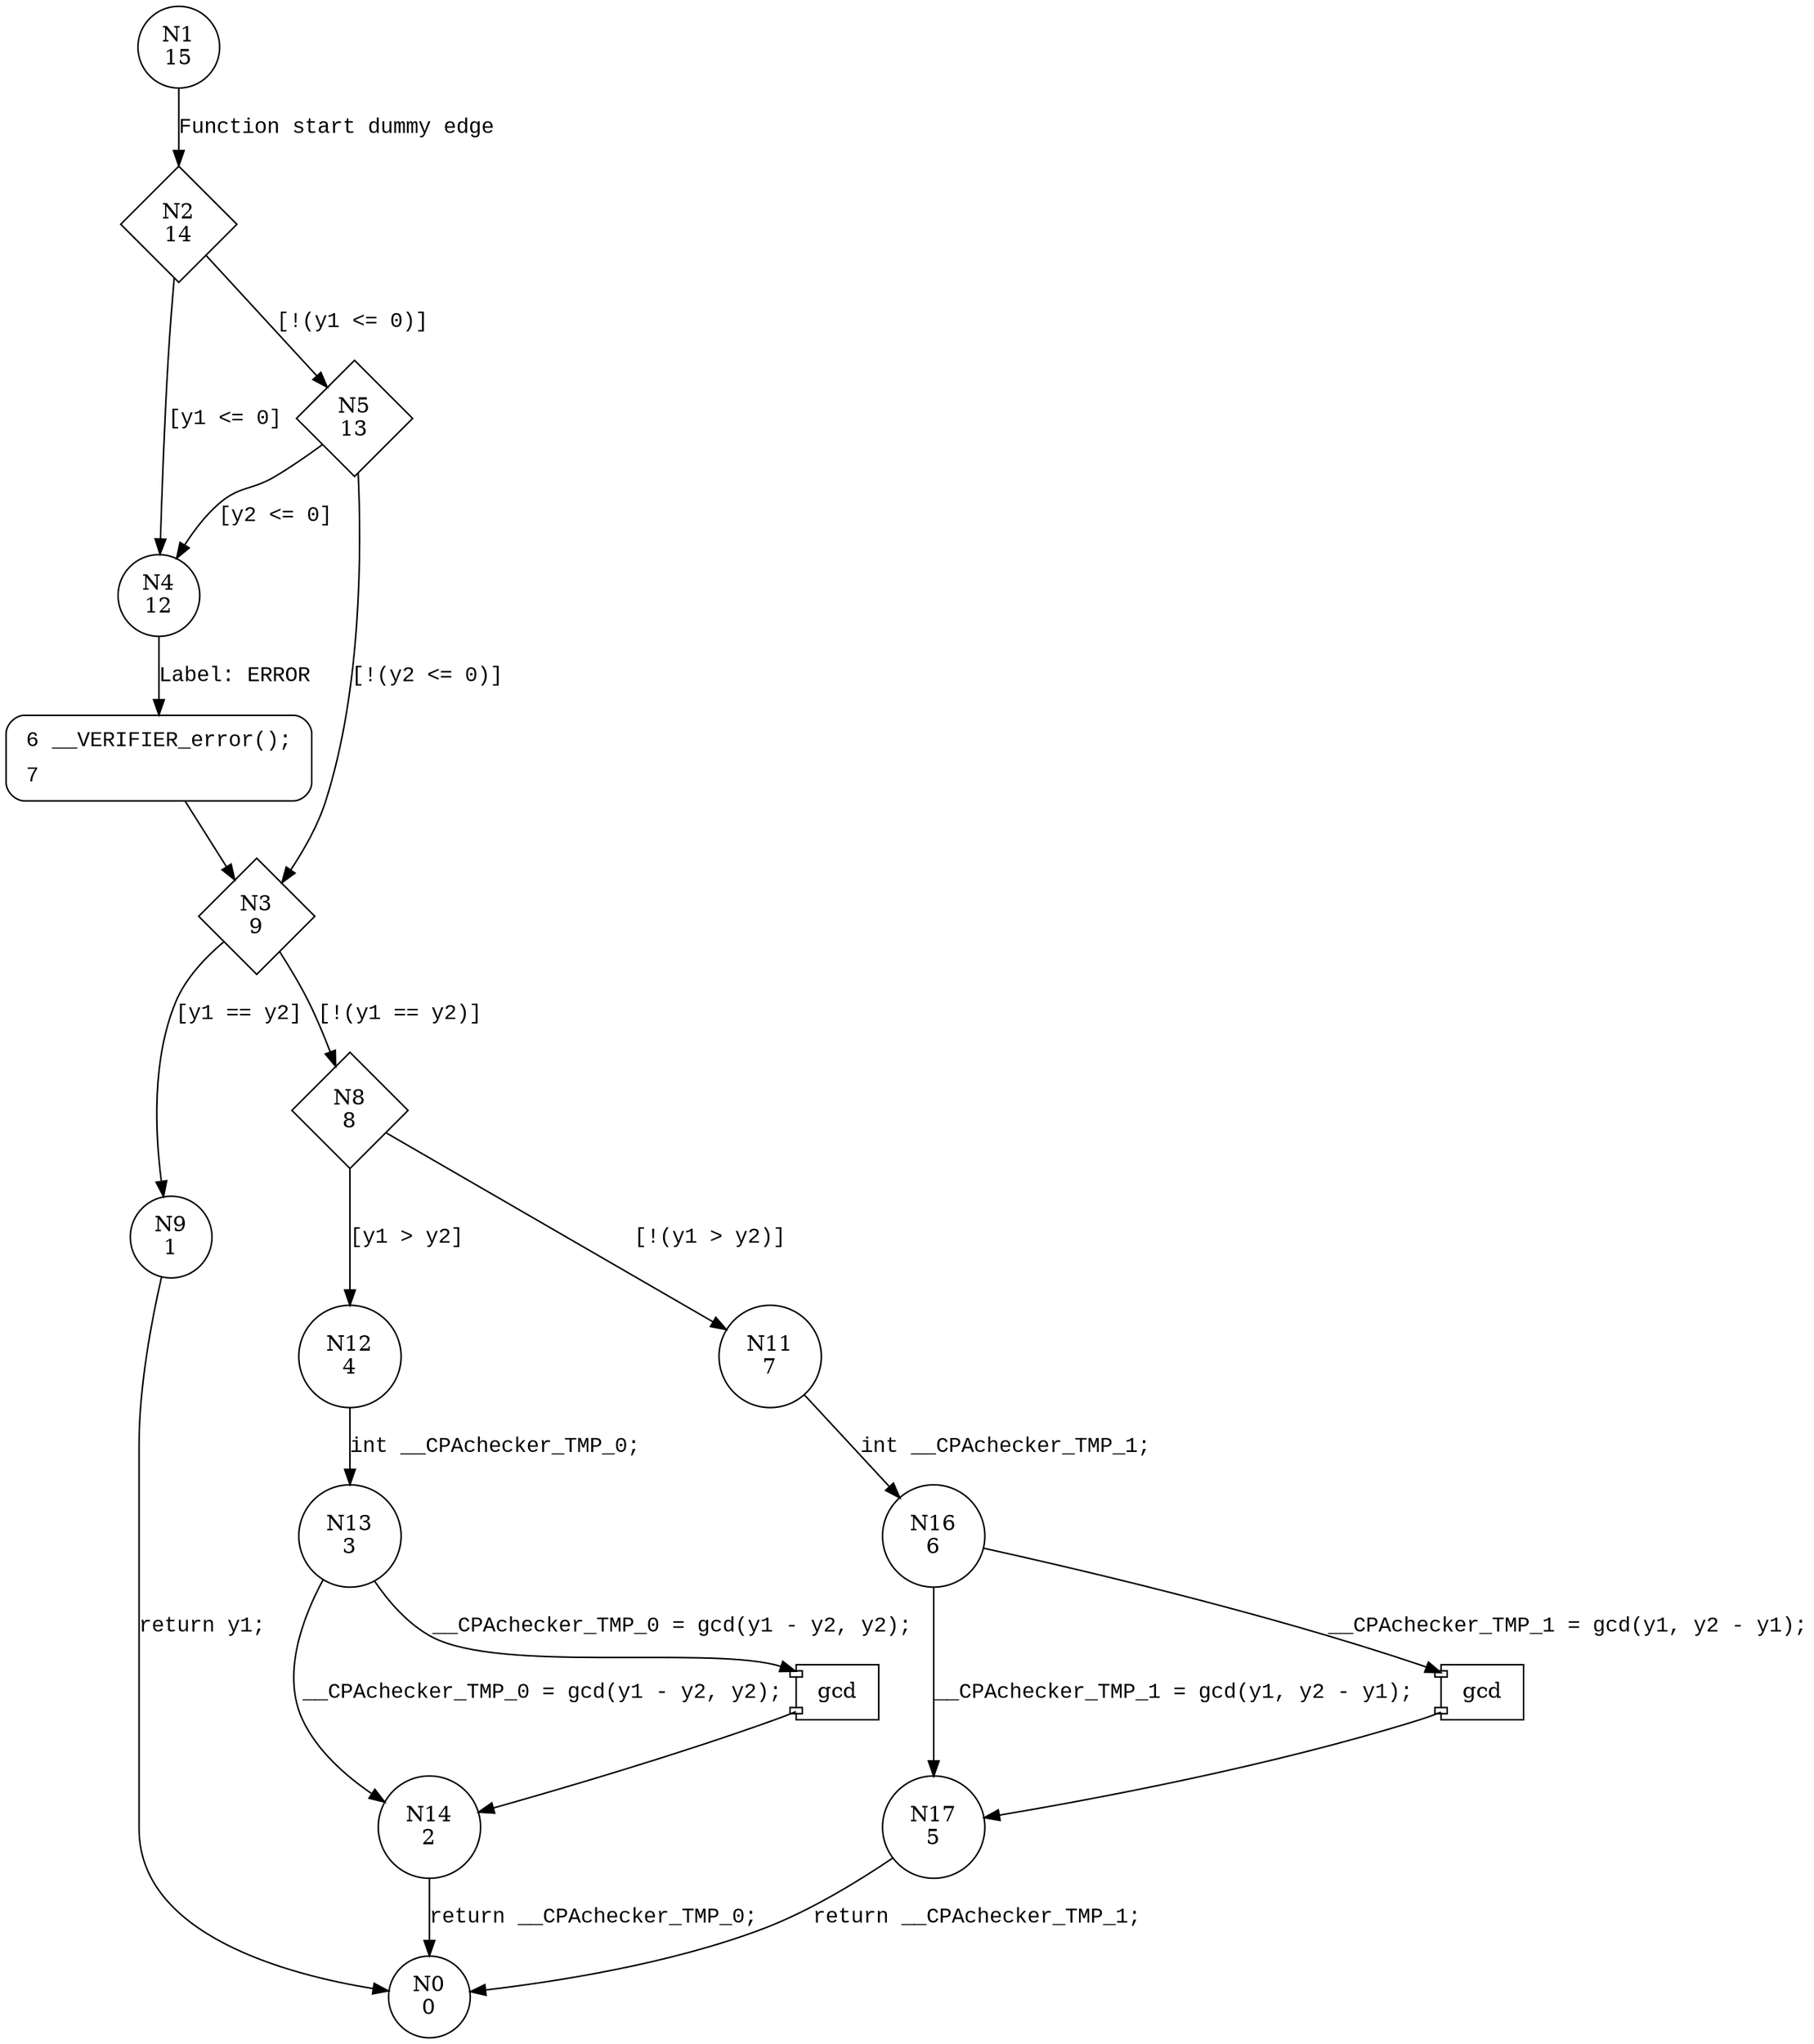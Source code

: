 digraph gcd {
1 [shape="circle" label="N1\n15"]
2 [shape="diamond" label="N2\n14"]
4 [shape="circle" label="N4\n12"]
5 [shape="diamond" label="N5\n13"]
3 [shape="diamond" label="N3\n9"]
9 [shape="circle" label="N9\n1"]
8 [shape="diamond" label="N8\n8"]
12 [shape="circle" label="N12\n4"]
11 [shape="circle" label="N11\n7"]
16 [shape="circle" label="N16\n6"]
17 [shape="circle" label="N17\n5"]
0 [shape="circle" label="N0\n0"]
13 [shape="circle" label="N13\n3"]
14 [shape="circle" label="N14\n2"]
6 [shape="circle" label="N6\n11"]
6 [style="filled,bold" penwidth="1" fillcolor="white" fontname="Courier New" shape="Mrecord" label=<<table border="0" cellborder="0" cellpadding="3" bgcolor="white"><tr><td align="right">6</td><td align="left">__VERIFIER_error();</td></tr><tr><td align="right">7</td><td align="left"></td></tr></table>>]
6 -> 3[label=""]
1 -> 2 [label="Function start dummy edge" fontname="Courier New"]
2 -> 4 [label="[y1 <= 0]" fontname="Courier New"]
2 -> 5 [label="[!(y1 <= 0)]" fontname="Courier New"]
5 -> 4 [label="[y2 <= 0]" fontname="Courier New"]
5 -> 3 [label="[!(y2 <= 0)]" fontname="Courier New"]
3 -> 9 [label="[y1 == y2]" fontname="Courier New"]
3 -> 8 [label="[!(y1 == y2)]" fontname="Courier New"]
8 -> 12 [label="[y1 > y2]" fontname="Courier New"]
8 -> 11 [label="[!(y1 > y2)]" fontname="Courier New"]
100002 [shape="component" label="gcd"]
16 -> 100002 [label="__CPAchecker_TMP_1 = gcd(y1, y2 - y1);" fontname="Courier New"]
100002 -> 17 [label="" fontname="Courier New"]
16 -> 17 [label="__CPAchecker_TMP_1 = gcd(y1, y2 - y1);" fontname="Courier New"]
17 -> 0 [label="return __CPAchecker_TMP_1;" fontname="Courier New"]
100003 [shape="component" label="gcd"]
13 -> 100003 [label="__CPAchecker_TMP_0 = gcd(y1 - y2, y2);" fontname="Courier New"]
100003 -> 14 [label="" fontname="Courier New"]
13 -> 14 [label="__CPAchecker_TMP_0 = gcd(y1 - y2, y2);" fontname="Courier New"]
14 -> 0 [label="return __CPAchecker_TMP_0;" fontname="Courier New"]
4 -> 6 [label="Label: ERROR" fontname="Courier New"]
11 -> 16 [label="int __CPAchecker_TMP_1;" fontname="Courier New"]
12 -> 13 [label="int __CPAchecker_TMP_0;" fontname="Courier New"]
9 -> 0 [label="return y1;" fontname="Courier New"]
}